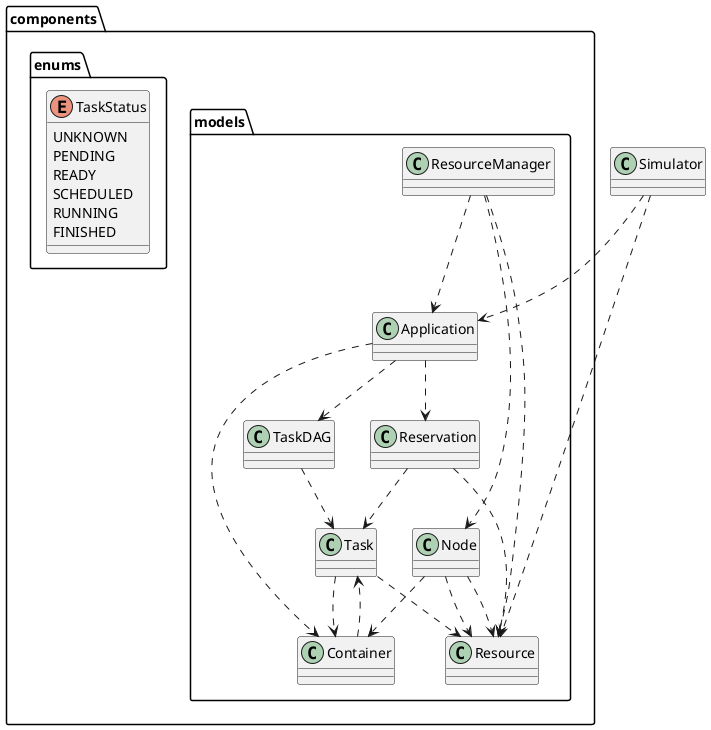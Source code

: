 @startuml
package "components"{
    package "models"{
        class Application{
        }
        class Reservation{
        }
        class Container {
        }
        class Node{
        }
        class Task{
        }
        class TaskDAG{
        }
        class Resource{
        }
        class ResourceManager{
        }
    }

    package "enums"{
        enum TaskStatus {
            UNKNOWN
            PENDING
            READY
            SCHEDULED
            RUNNING
            FINISHED
        }
    }
}

class Simulator{
}

Application ..> TaskDAG
Application ..> Reservation
Application ..> Container

Task ..> Container
Task ..> Resource

Reservation ..> Resource
Reservation ..> Task

Node ..> Resource
Node ..> Resource
Node ..> Container

ResourceManager ..> Node
ResourceManager ..> Resource
ResourceManager ..> Application

Simulator ..> Resource
Simulator ..> Application

Container ..> Task

TaskDAG ..> Task

@enduml